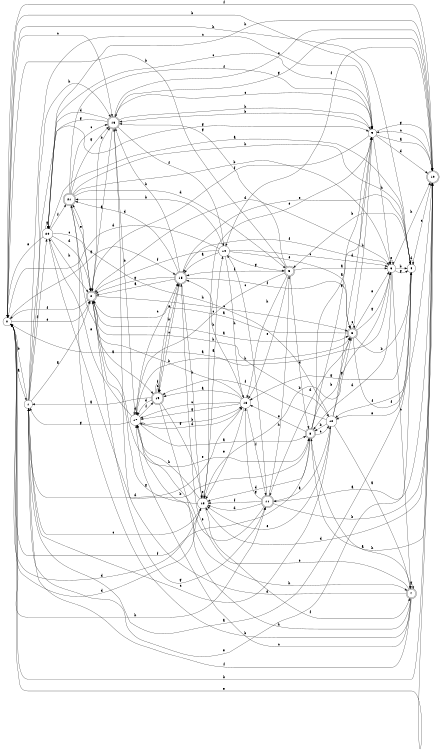 digraph n18_5 {
__start0 [label="" shape="none"];

rankdir=LR;
size="8,5";

s0 [style="filled", color="black", fillcolor="white" shape="circle", label="0"];
s1 [style="filled", color="black", fillcolor="white" shape="circle", label="1"];
s2 [style="rounded,filled", color="black", fillcolor="white" shape="doublecircle", label="2"];
s3 [style="rounded,filled", color="black", fillcolor="white" shape="doublecircle", label="3"];
s4 [style="filled", color="black", fillcolor="white" shape="circle", label="4"];
s5 [style="rounded,filled", color="black", fillcolor="white" shape="doublecircle", label="5"];
s6 [style="filled", color="black", fillcolor="white" shape="circle", label="6"];
s7 [style="rounded,filled", color="black", fillcolor="white" shape="doublecircle", label="7"];
s8 [style="rounded,filled", color="black", fillcolor="white" shape="doublecircle", label="8"];
s9 [style="filled", color="black", fillcolor="white" shape="circle", label="9"];
s10 [style="rounded,filled", color="black", fillcolor="white" shape="doublecircle", label="10"];
s11 [style="rounded,filled", color="black", fillcolor="white" shape="doublecircle", label="11"];
s12 [style="filled", color="black", fillcolor="white" shape="circle", label="12"];
s13 [style="filled", color="black", fillcolor="white" shape="circle", label="13"];
s14 [style="filled", color="black", fillcolor="white" shape="circle", label="14"];
s15 [style="rounded,filled", color="black", fillcolor="white" shape="doublecircle", label="15"];
s16 [style="rounded,filled", color="black", fillcolor="white" shape="doublecircle", label="16"];
s17 [style="filled", color="black", fillcolor="white" shape="circle", label="17"];
s18 [style="filled", color="black", fillcolor="white" shape="circle", label="18"];
s19 [style="rounded,filled", color="black", fillcolor="white" shape="doublecircle", label="19"];
s20 [style="filled", color="black", fillcolor="white" shape="circle", label="20"];
s21 [style="rounded,filled", color="black", fillcolor="white" shape="doublecircle", label="21"];
s0 -> s1 [label="a"];
s0 -> s9 [label="b"];
s0 -> s16 [label="c"];
s0 -> s13 [label="d"];
s0 -> s2 [label="e"];
s0 -> s10 [label="f"];
s0 -> s15 [label="g"];
s0 -> s11 [label="h"];
s1 -> s2 [label="a"];
s1 -> s0 [label="b"];
s1 -> s9 [label="c"];
s1 -> s18 [label="d"];
s1 -> s4 [label="e"];
s1 -> s20 [label="f"];
s1 -> s9 [label="g"];
s1 -> s16 [label="h"];
s2 -> s3 [label="a"];
s2 -> s16 [label="b"];
s2 -> s3 [label="c"];
s2 -> s6 [label="d"];
s2 -> s8 [label="e"];
s2 -> s0 [label="f"];
s2 -> s11 [label="g"];
s2 -> s12 [label="h"];
s3 -> s2 [label="a"];
s3 -> s4 [label="b"];
s3 -> s3 [label="c"];
s3 -> s11 [label="d"];
s3 -> s6 [label="e"];
s3 -> s10 [label="f"];
s3 -> s6 [label="g"];
s3 -> s9 [label="h"];
s4 -> s1 [label="a"];
s4 -> s5 [label="b"];
s4 -> s10 [label="c"];
s4 -> s4 [label="d"];
s4 -> s12 [label="e"];
s4 -> s12 [label="f"];
s4 -> s18 [label="g"];
s4 -> s0 [label="h"];
s5 -> s6 [label="a"];
s5 -> s0 [label="b"];
s5 -> s17 [label="c"];
s5 -> s8 [label="d"];
s5 -> s18 [label="e"];
s5 -> s15 [label="f"];
s5 -> s16 [label="g"];
s5 -> s18 [label="h"];
s6 -> s0 [label="a"];
s6 -> s4 [label="b"];
s6 -> s7 [label="c"];
s6 -> s8 [label="d"];
s6 -> s6 [label="e"];
s6 -> s15 [label="f"];
s6 -> s4 [label="g"];
s6 -> s10 [label="h"];
s7 -> s8 [label="a"];
s7 -> s21 [label="b"];
s7 -> s17 [label="c"];
s7 -> s16 [label="d"];
s7 -> s15 [label="e"];
s7 -> s1 [label="f"];
s7 -> s7 [label="g"];
s7 -> s17 [label="h"];
s8 -> s9 [label="a"];
s8 -> s3 [label="b"];
s8 -> s12 [label="c"];
s8 -> s13 [label="d"];
s8 -> s18 [label="e"];
s8 -> s0 [label="f"];
s8 -> s9 [label="g"];
s8 -> s10 [label="h"];
s9 -> s10 [label="a"];
s9 -> s16 [label="b"];
s9 -> s20 [label="c"];
s9 -> s10 [label="d"];
s9 -> s13 [label="e"];
s9 -> s2 [label="f"];
s9 -> s10 [label="g"];
s9 -> s6 [label="h"];
s10 -> s11 [label="a"];
s10 -> s0 [label="b"];
s10 -> s9 [label="c"];
s10 -> s13 [label="d"];
s10 -> s0 [label="e"];
s10 -> s14 [label="f"];
s10 -> s16 [label="g"];
s10 -> s20 [label="h"];
s11 -> s12 [label="a"];
s11 -> s10 [label="b"];
s11 -> s14 [label="c"];
s11 -> s13 [label="d"];
s11 -> s17 [label="e"];
s11 -> s13 [label="f"];
s11 -> s18 [label="g"];
s11 -> s5 [label="h"];
s12 -> s7 [label="a"];
s12 -> s8 [label="b"];
s12 -> s1 [label="c"];
s12 -> s9 [label="d"];
s12 -> s13 [label="e"];
s12 -> s19 [label="f"];
s12 -> s3 [label="g"];
s12 -> s21 [label="h"];
s13 -> s14 [label="a"];
s13 -> s6 [label="b"];
s13 -> s1 [label="c"];
s13 -> s0 [label="d"];
s13 -> s13 [label="e"];
s13 -> s7 [label="f"];
s13 -> s2 [label="g"];
s13 -> s17 [label="h"];
s14 -> s15 [label="a"];
s14 -> s21 [label="b"];
s14 -> s6 [label="c"];
s14 -> s0 [label="d"];
s14 -> s3 [label="e"];
s14 -> s2 [label="f"];
s14 -> s5 [label="g"];
s14 -> s18 [label="h"];
s15 -> s2 [label="a"];
s15 -> s16 [label="b"];
s15 -> s19 [label="c"];
s15 -> s21 [label="d"];
s15 -> s4 [label="e"];
s15 -> s3 [label="f"];
s15 -> s2 [label="g"];
s15 -> s13 [label="h"];
s16 -> s2 [label="a"];
s16 -> s17 [label="b"];
s16 -> s9 [label="c"];
s16 -> s20 [label="d"];
s16 -> s10 [label="e"];
s16 -> s14 [label="f"];
s16 -> s20 [label="g"];
s16 -> s9 [label="h"];
s17 -> s8 [label="a"];
s17 -> s18 [label="b"];
s17 -> s15 [label="c"];
s17 -> s17 [label="d"];
s17 -> s20 [label="e"];
s17 -> s19 [label="f"];
s17 -> s1 [label="g"];
s17 -> s3 [label="h"];
s18 -> s19 [label="a"];
s18 -> s2 [label="b"];
s18 -> s17 [label="c"];
s18 -> s17 [label="d"];
s18 -> s13 [label="e"];
s18 -> s11 [label="f"];
s18 -> s17 [label="g"];
s18 -> s15 [label="h"];
s19 -> s1 [label="a"];
s19 -> s15 [label="b"];
s19 -> s19 [label="c"];
s19 -> s17 [label="d"];
s19 -> s15 [label="e"];
s19 -> s19 [label="f"];
s19 -> s13 [label="g"];
s19 -> s7 [label="h"];
s20 -> s4 [label="a"];
s20 -> s8 [label="b"];
s20 -> s2 [label="c"];
s20 -> s2 [label="d"];
s20 -> s0 [label="e"];
s20 -> s21 [label="f"];
s20 -> s20 [label="g"];
s20 -> s2 [label="h"];
s21 -> s19 [label="a"];
s21 -> s6 [label="b"];
s21 -> s16 [label="c"];
s21 -> s5 [label="d"];
s21 -> s2 [label="e"];
s21 -> s9 [label="f"];
s21 -> s16 [label="g"];
s21 -> s4 [label="h"];

}